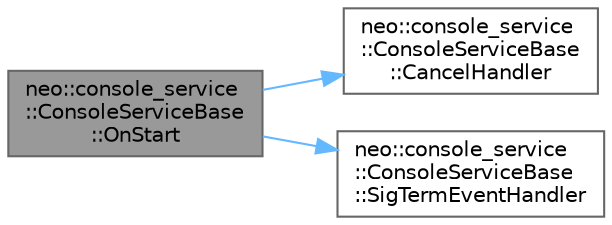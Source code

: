 digraph "neo::console_service::ConsoleServiceBase::OnStart"
{
 // LATEX_PDF_SIZE
  bgcolor="transparent";
  edge [fontname=Helvetica,fontsize=10,labelfontname=Helvetica,labelfontsize=10];
  node [fontname=Helvetica,fontsize=10,shape=box,height=0.2,width=0.4];
  rankdir="LR";
  Node1 [id="Node000001",label="neo::console_service\l::ConsoleServiceBase\l::OnStart",height=0.2,width=0.4,color="gray40", fillcolor="grey60", style="filled", fontcolor="black",tooltip="Called when the service starts."];
  Node1 -> Node2 [id="edge1_Node000001_Node000002",color="steelblue1",style="solid",tooltip=" "];
  Node2 [id="Node000002",label="neo::console_service\l::ConsoleServiceBase\l::CancelHandler",height=0.2,width=0.4,color="grey40", fillcolor="white", style="filled",URL="$classneo_1_1console__service_1_1_console_service_base.html#a15fedfd6368585bd027d4e9e0cd1468f",tooltip="Signal handler for SIGINT (Ctrl+C)."];
  Node1 -> Node3 [id="edge2_Node000001_Node000003",color="steelblue1",style="solid",tooltip=" "];
  Node3 [id="Node000003",label="neo::console_service\l::ConsoleServiceBase\l::SigTermEventHandler",height=0.2,width=0.4,color="grey40", fillcolor="white", style="filled",URL="$classneo_1_1console__service_1_1_console_service_base.html#af7acbabab548c7b924cd8ec2346aea8c",tooltip="Signal handler for SIGTERM."];
}
